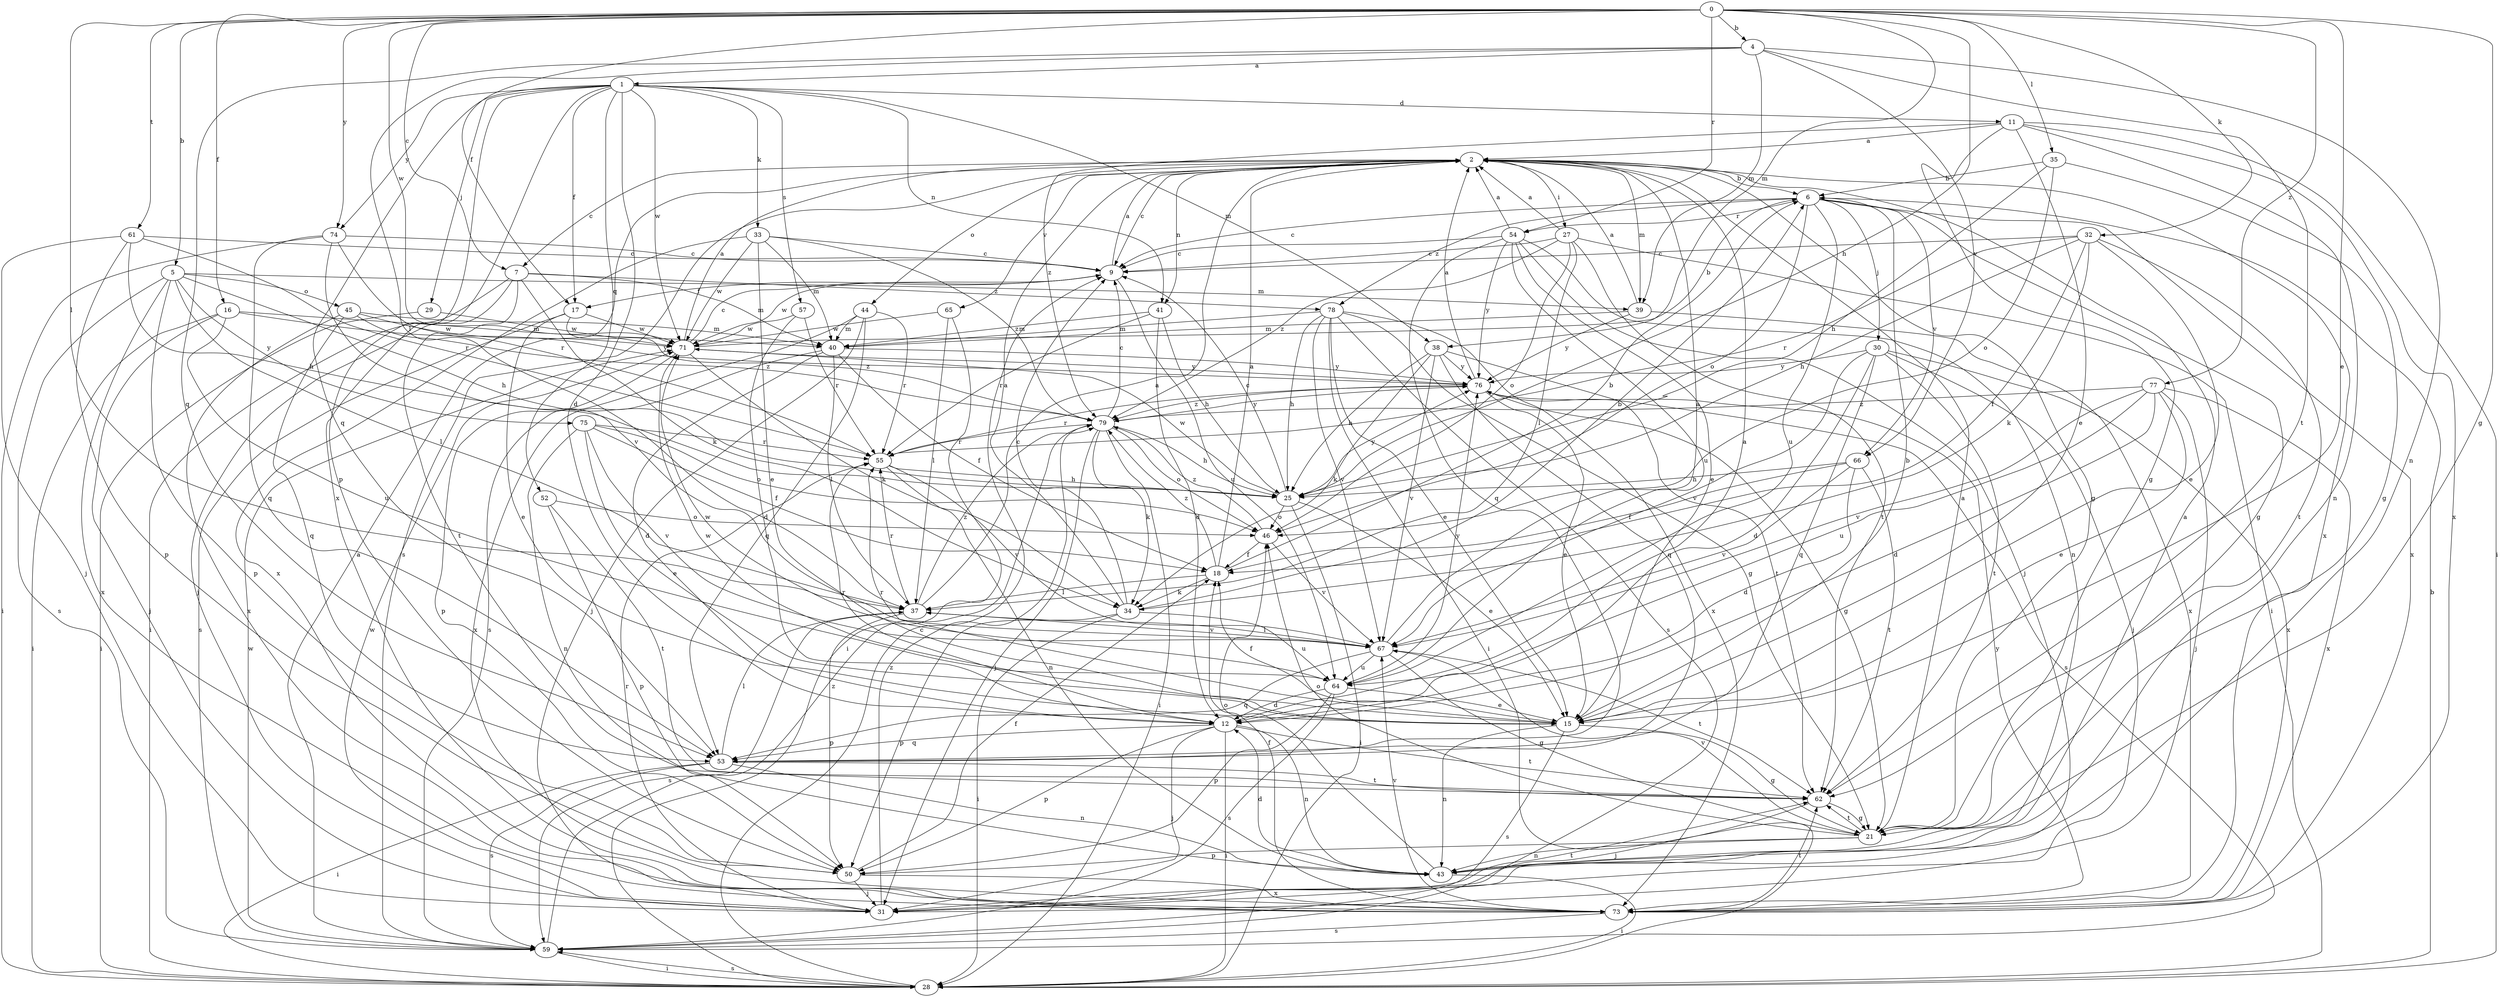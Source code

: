 strict digraph  {
0;
1;
2;
4;
5;
6;
7;
9;
11;
12;
15;
16;
17;
18;
21;
25;
27;
28;
29;
30;
31;
32;
33;
34;
35;
37;
38;
39;
40;
41;
43;
44;
45;
46;
50;
52;
53;
54;
55;
57;
59;
61;
62;
64;
65;
66;
67;
71;
73;
74;
75;
76;
77;
78;
79;
0 -> 4  [label=b];
0 -> 5  [label=b];
0 -> 7  [label=c];
0 -> 15  [label=e];
0 -> 16  [label=f];
0 -> 17  [label=f];
0 -> 21  [label=g];
0 -> 25  [label=h];
0 -> 32  [label=k];
0 -> 35  [label=l];
0 -> 37  [label=l];
0 -> 38  [label=m];
0 -> 54  [label=r];
0 -> 61  [label=t];
0 -> 71  [label=w];
0 -> 74  [label=y];
0 -> 77  [label=z];
1 -> 11  [label=d];
1 -> 12  [label=d];
1 -> 17  [label=f];
1 -> 29  [label=j];
1 -> 33  [label=k];
1 -> 38  [label=m];
1 -> 41  [label=n];
1 -> 50  [label=p];
1 -> 52  [label=q];
1 -> 53  [label=q];
1 -> 57  [label=s];
1 -> 71  [label=w];
1 -> 73  [label=x];
1 -> 74  [label=y];
2 -> 6  [label=b];
2 -> 7  [label=c];
2 -> 9  [label=c];
2 -> 21  [label=g];
2 -> 27  [label=i];
2 -> 39  [label=m];
2 -> 41  [label=n];
2 -> 44  [label=o];
2 -> 59  [label=s];
2 -> 65  [label=v];
2 -> 73  [label=x];
4 -> 1  [label=a];
4 -> 37  [label=l];
4 -> 39  [label=m];
4 -> 43  [label=n];
4 -> 53  [label=q];
4 -> 62  [label=t];
4 -> 66  [label=v];
5 -> 25  [label=h];
5 -> 37  [label=l];
5 -> 39  [label=m];
5 -> 45  [label=o];
5 -> 50  [label=p];
5 -> 59  [label=s];
5 -> 73  [label=x];
5 -> 75  [label=y];
6 -> 9  [label=c];
6 -> 21  [label=g];
6 -> 30  [label=j];
6 -> 46  [label=o];
6 -> 54  [label=r];
6 -> 64  [label=u];
6 -> 66  [label=v];
6 -> 73  [label=x];
6 -> 78  [label=z];
7 -> 28  [label=i];
7 -> 31  [label=j];
7 -> 34  [label=k];
7 -> 40  [label=m];
7 -> 62  [label=t];
7 -> 78  [label=z];
9 -> 2  [label=a];
9 -> 17  [label=f];
9 -> 64  [label=u];
9 -> 71  [label=w];
11 -> 2  [label=a];
11 -> 15  [label=e];
11 -> 21  [label=g];
11 -> 28  [label=i];
11 -> 43  [label=n];
11 -> 73  [label=x];
11 -> 79  [label=z];
12 -> 2  [label=a];
12 -> 28  [label=i];
12 -> 31  [label=j];
12 -> 43  [label=n];
12 -> 50  [label=p];
12 -> 53  [label=q];
12 -> 55  [label=r];
12 -> 62  [label=t];
15 -> 6  [label=b];
15 -> 18  [label=f];
15 -> 21  [label=g];
15 -> 43  [label=n];
15 -> 55  [label=r];
15 -> 59  [label=s];
15 -> 71  [label=w];
16 -> 28  [label=i];
16 -> 31  [label=j];
16 -> 40  [label=m];
16 -> 64  [label=u];
16 -> 76  [label=y];
17 -> 15  [label=e];
17 -> 59  [label=s];
17 -> 71  [label=w];
17 -> 79  [label=z];
18 -> 2  [label=a];
18 -> 6  [label=b];
18 -> 34  [label=k];
18 -> 37  [label=l];
18 -> 79  [label=z];
21 -> 2  [label=a];
21 -> 43  [label=n];
21 -> 46  [label=o];
21 -> 50  [label=p];
21 -> 62  [label=t];
21 -> 67  [label=v];
25 -> 9  [label=c];
25 -> 15  [label=e];
25 -> 28  [label=i];
25 -> 46  [label=o];
25 -> 71  [label=w];
25 -> 76  [label=y];
27 -> 2  [label=a];
27 -> 9  [label=c];
27 -> 28  [label=i];
27 -> 37  [label=l];
27 -> 46  [label=o];
27 -> 62  [label=t];
27 -> 79  [label=z];
28 -> 6  [label=b];
28 -> 9  [label=c];
28 -> 59  [label=s];
29 -> 28  [label=i];
29 -> 71  [label=w];
30 -> 12  [label=d];
30 -> 31  [label=j];
30 -> 53  [label=q];
30 -> 62  [label=t];
30 -> 67  [label=v];
30 -> 73  [label=x];
30 -> 76  [label=y];
31 -> 55  [label=r];
31 -> 62  [label=t];
31 -> 71  [label=w];
31 -> 79  [label=z];
32 -> 9  [label=c];
32 -> 15  [label=e];
32 -> 18  [label=f];
32 -> 25  [label=h];
32 -> 34  [label=k];
32 -> 55  [label=r];
32 -> 62  [label=t];
33 -> 9  [label=c];
33 -> 15  [label=e];
33 -> 40  [label=m];
33 -> 71  [label=w];
33 -> 73  [label=x];
33 -> 79  [label=z];
34 -> 2  [label=a];
34 -> 6  [label=b];
34 -> 9  [label=c];
34 -> 28  [label=i];
34 -> 50  [label=p];
34 -> 64  [label=u];
35 -> 6  [label=b];
35 -> 21  [label=g];
35 -> 25  [label=h];
35 -> 46  [label=o];
37 -> 2  [label=a];
37 -> 50  [label=p];
37 -> 55  [label=r];
37 -> 59  [label=s];
37 -> 67  [label=v];
37 -> 79  [label=z];
38 -> 25  [label=h];
38 -> 34  [label=k];
38 -> 53  [label=q];
38 -> 62  [label=t];
38 -> 67  [label=v];
38 -> 76  [label=y];
39 -> 2  [label=a];
39 -> 40  [label=m];
39 -> 73  [label=x];
39 -> 76  [label=y];
40 -> 12  [label=d];
40 -> 18  [label=f];
40 -> 37  [label=l];
40 -> 73  [label=x];
40 -> 76  [label=y];
41 -> 12  [label=d];
41 -> 25  [label=h];
41 -> 40  [label=m];
41 -> 55  [label=r];
43 -> 2  [label=a];
43 -> 12  [label=d];
43 -> 28  [label=i];
43 -> 46  [label=o];
44 -> 31  [label=j];
44 -> 40  [label=m];
44 -> 53  [label=q];
44 -> 55  [label=r];
44 -> 59  [label=s];
45 -> 40  [label=m];
45 -> 53  [label=q];
45 -> 71  [label=w];
45 -> 73  [label=x];
45 -> 79  [label=z];
46 -> 18  [label=f];
46 -> 67  [label=v];
46 -> 79  [label=z];
50 -> 18  [label=f];
50 -> 31  [label=j];
50 -> 73  [label=x];
52 -> 46  [label=o];
52 -> 50  [label=p];
52 -> 62  [label=t];
53 -> 28  [label=i];
53 -> 37  [label=l];
53 -> 43  [label=n];
53 -> 59  [label=s];
53 -> 62  [label=t];
54 -> 2  [label=a];
54 -> 9  [label=c];
54 -> 15  [label=e];
54 -> 31  [label=j];
54 -> 43  [label=n];
54 -> 53  [label=q];
54 -> 64  [label=u];
54 -> 76  [label=y];
55 -> 25  [label=h];
55 -> 43  [label=n];
55 -> 67  [label=v];
57 -> 12  [label=d];
57 -> 55  [label=r];
57 -> 71  [label=w];
59 -> 2  [label=a];
59 -> 28  [label=i];
59 -> 71  [label=w];
59 -> 79  [label=z];
61 -> 9  [label=c];
61 -> 25  [label=h];
61 -> 31  [label=j];
61 -> 50  [label=p];
61 -> 55  [label=r];
62 -> 21  [label=g];
62 -> 31  [label=j];
64 -> 12  [label=d];
64 -> 15  [label=e];
64 -> 50  [label=p];
64 -> 59  [label=s];
64 -> 71  [label=w];
64 -> 76  [label=y];
65 -> 28  [label=i];
65 -> 37  [label=l];
65 -> 71  [label=w];
66 -> 12  [label=d];
66 -> 18  [label=f];
66 -> 25  [label=h];
66 -> 62  [label=t];
66 -> 67  [label=v];
67 -> 2  [label=a];
67 -> 21  [label=g];
67 -> 37  [label=l];
67 -> 53  [label=q];
67 -> 62  [label=t];
67 -> 64  [label=u];
71 -> 2  [label=a];
71 -> 6  [label=b];
71 -> 9  [label=c];
71 -> 34  [label=k];
71 -> 50  [label=p];
71 -> 76  [label=y];
73 -> 18  [label=f];
73 -> 59  [label=s];
73 -> 62  [label=t];
73 -> 67  [label=v];
73 -> 76  [label=y];
74 -> 9  [label=c];
74 -> 28  [label=i];
74 -> 53  [label=q];
74 -> 55  [label=r];
74 -> 67  [label=v];
75 -> 15  [label=e];
75 -> 18  [label=f];
75 -> 43  [label=n];
75 -> 46  [label=o];
75 -> 55  [label=r];
75 -> 67  [label=v];
76 -> 2  [label=a];
76 -> 15  [label=e];
76 -> 21  [label=g];
76 -> 55  [label=r];
76 -> 59  [label=s];
76 -> 79  [label=z];
77 -> 12  [label=d];
77 -> 15  [label=e];
77 -> 31  [label=j];
77 -> 64  [label=u];
77 -> 67  [label=v];
77 -> 73  [label=x];
77 -> 79  [label=z];
78 -> 15  [label=e];
78 -> 21  [label=g];
78 -> 25  [label=h];
78 -> 28  [label=i];
78 -> 40  [label=m];
78 -> 59  [label=s];
78 -> 67  [label=v];
78 -> 73  [label=x];
79 -> 9  [label=c];
79 -> 25  [label=h];
79 -> 28  [label=i];
79 -> 31  [label=j];
79 -> 34  [label=k];
79 -> 46  [label=o];
79 -> 55  [label=r];
79 -> 76  [label=y];
}
